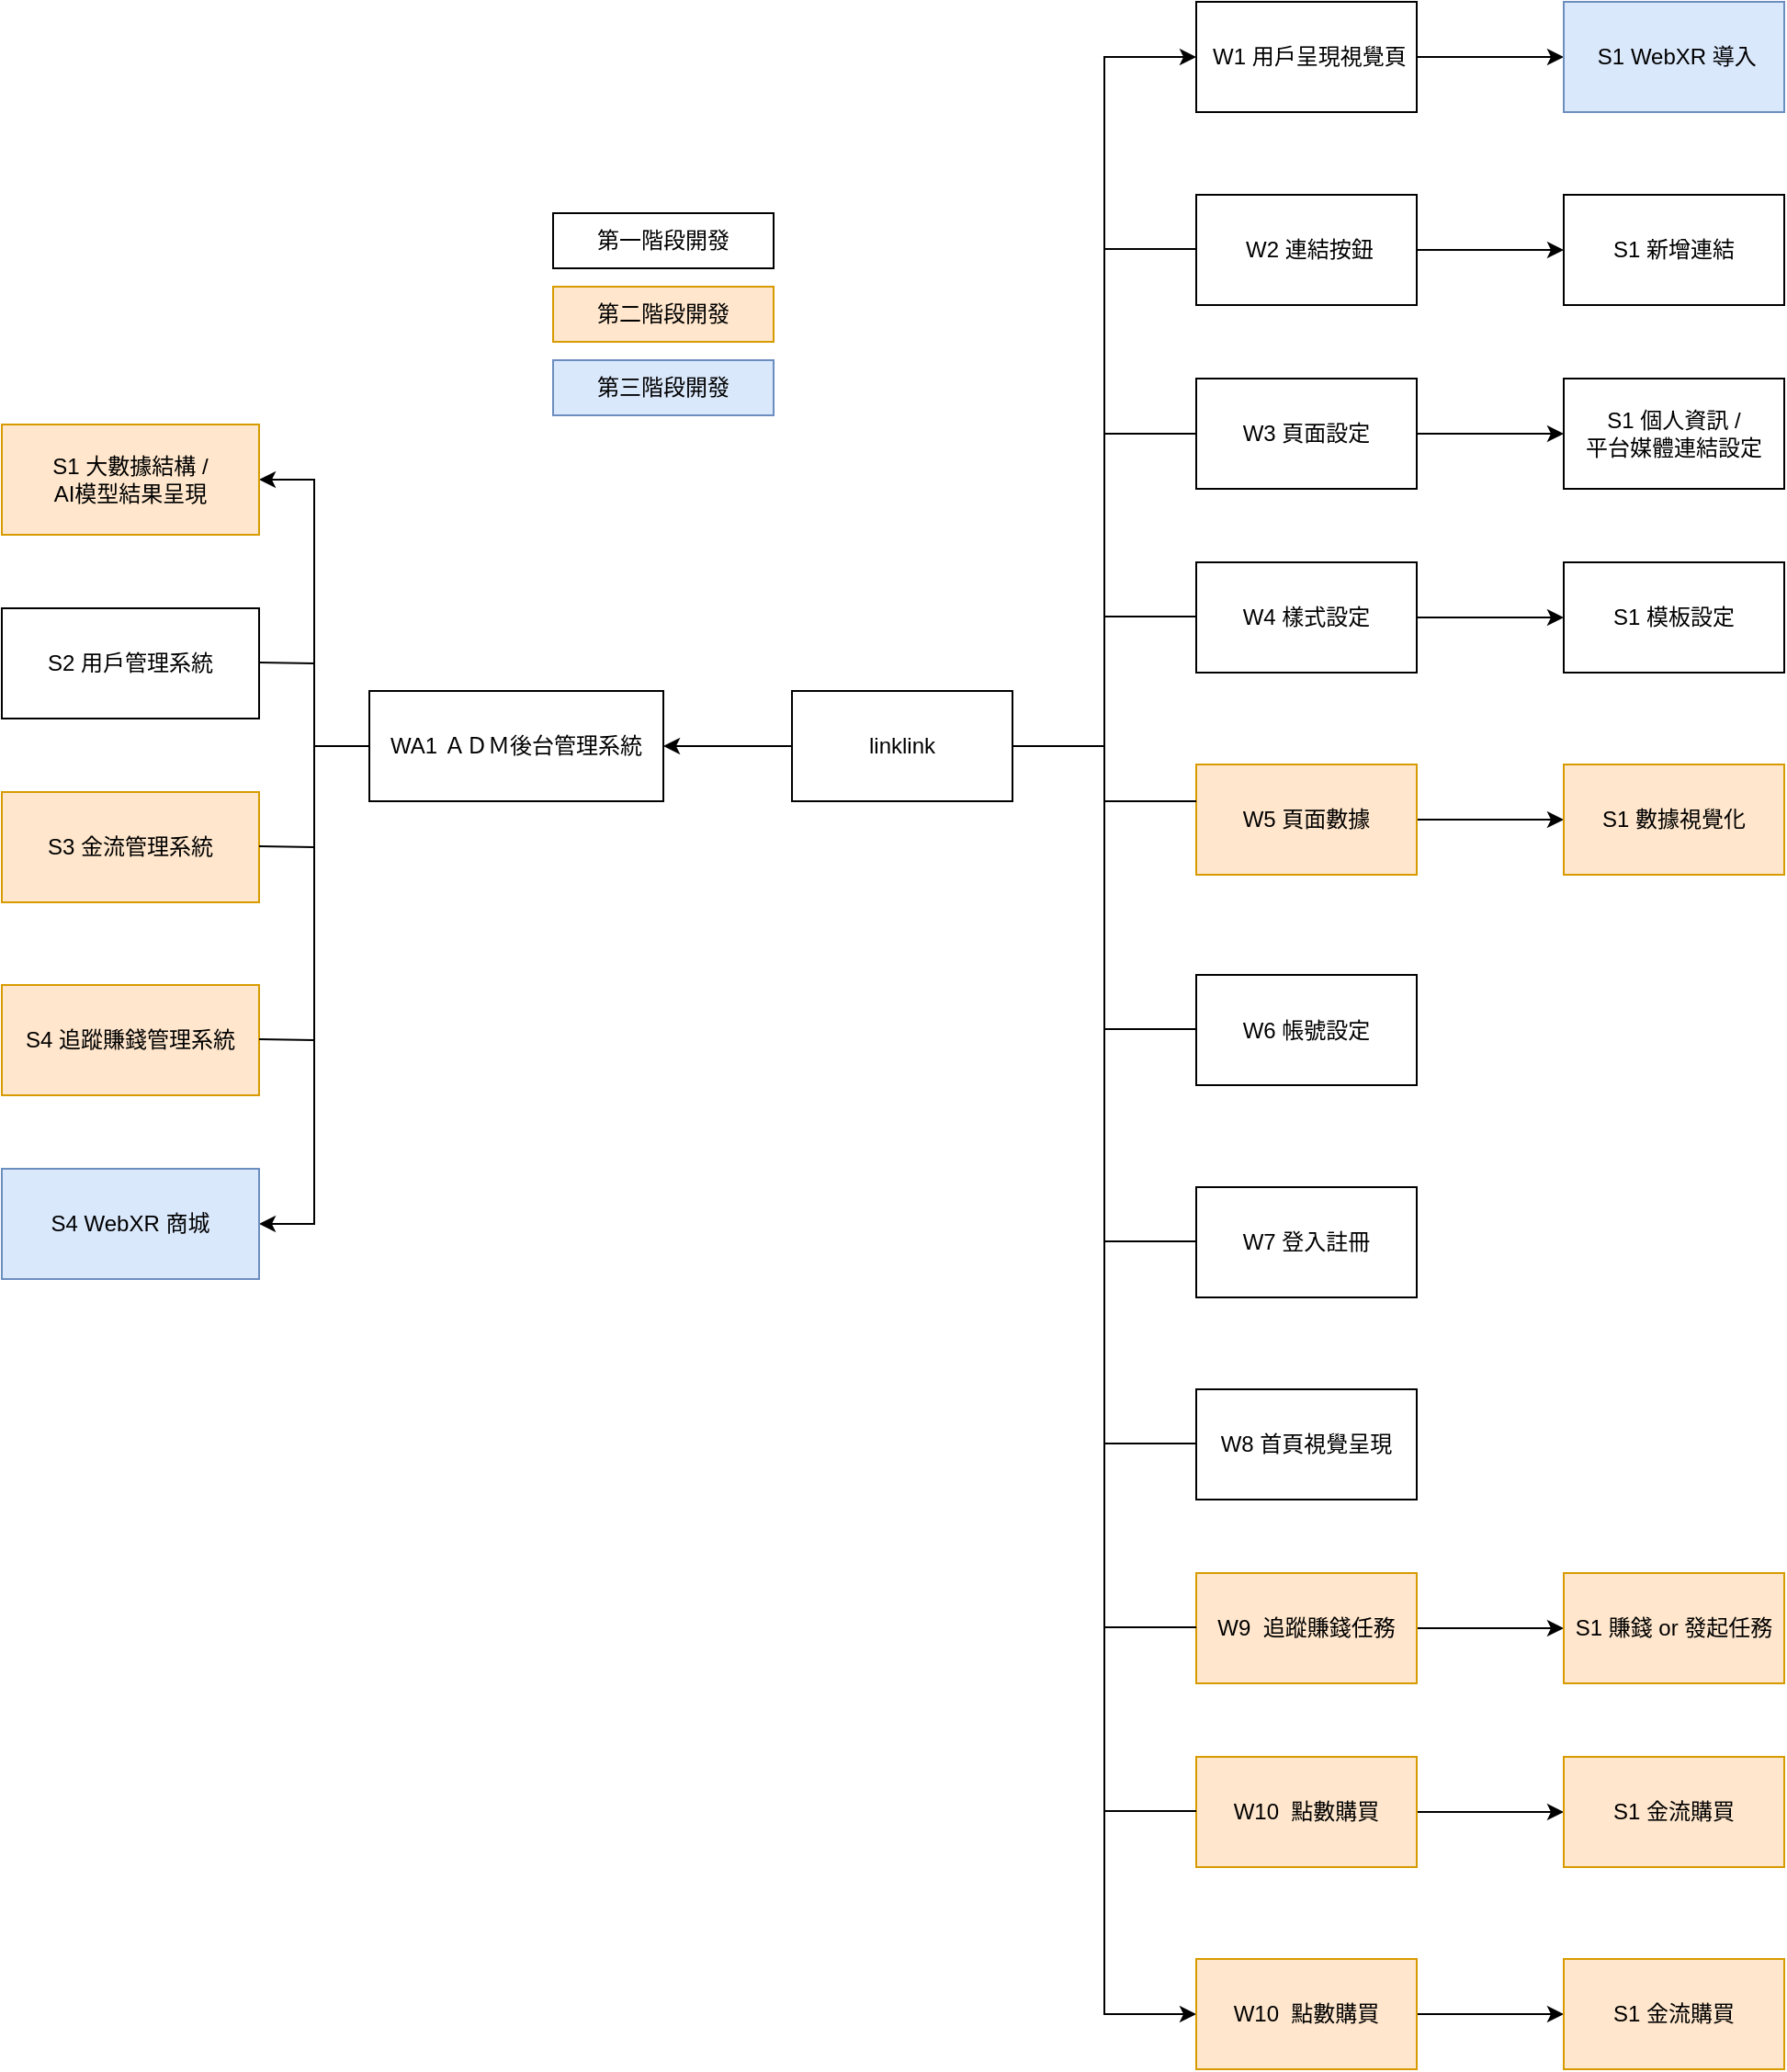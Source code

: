<mxfile version="21.7.5" type="github">
  <diagram name="第 1 页" id="4QuaWNe_hiOepeo5dMNq">
    <mxGraphModel dx="1615" dy="1959" grid="1" gridSize="10" guides="1" tooltips="1" connect="1" arrows="1" fold="1" page="1" pageScale="1" pageWidth="827" pageHeight="1169" math="0" shadow="0">
      <root>
        <mxCell id="0" />
        <mxCell id="1" parent="0" />
        <mxCell id="1_NJj8xl-dc6zlVxFNVT-1" style="edgeStyle=orthogonalEdgeStyle;rounded=0;orthogonalLoop=1;jettySize=auto;html=1;exitX=1;exitY=0.5;exitDx=0;exitDy=0;entryX=0;entryY=0.5;entryDx=0;entryDy=0;" edge="1" parent="1" source="XfGpCmavymiBI0RvdFzj-1" target="1_NJj8xl-dc6zlVxFNVT-41">
          <mxGeometry relative="1" as="geometry" />
        </mxCell>
        <mxCell id="1_NJj8xl-dc6zlVxFNVT-47" style="edgeStyle=orthogonalEdgeStyle;rounded=0;orthogonalLoop=1;jettySize=auto;html=1;exitX=0;exitY=0.5;exitDx=0;exitDy=0;entryX=1;entryY=0.5;entryDx=0;entryDy=0;" edge="1" parent="1" source="XfGpCmavymiBI0RvdFzj-1" target="XfGpCmavymiBI0RvdFzj-9">
          <mxGeometry relative="1" as="geometry" />
        </mxCell>
        <mxCell id="1_NJj8xl-dc6zlVxFNVT-58" style="edgeStyle=orthogonalEdgeStyle;rounded=0;orthogonalLoop=1;jettySize=auto;html=1;exitX=1;exitY=0.75;exitDx=0;exitDy=0;entryX=0;entryY=0.5;entryDx=0;entryDy=0;" edge="1" parent="1" source="XfGpCmavymiBI0RvdFzj-1" target="1_NJj8xl-dc6zlVxFNVT-56">
          <mxGeometry relative="1" as="geometry">
            <Array as="points">
              <mxPoint x="180" y="400" />
              <mxPoint x="230" y="400" />
              <mxPoint x="230" y="1090" />
            </Array>
          </mxGeometry>
        </mxCell>
        <mxCell id="XfGpCmavymiBI0RvdFzj-1" value="linklink" style="rounded=0;whiteSpace=wrap;html=1;" parent="1" vertex="1">
          <mxGeometry x="60" y="370" width="120" height="60" as="geometry" />
        </mxCell>
        <mxCell id="1_NJj8xl-dc6zlVxFNVT-16" style="edgeStyle=orthogonalEdgeStyle;rounded=0;orthogonalLoop=1;jettySize=auto;html=1;exitX=1;exitY=0.5;exitDx=0;exitDy=0;entryX=0;entryY=0.5;entryDx=0;entryDy=0;" edge="1" parent="1" source="XfGpCmavymiBI0RvdFzj-2" target="1_NJj8xl-dc6zlVxFNVT-11">
          <mxGeometry relative="1" as="geometry" />
        </mxCell>
        <mxCell id="XfGpCmavymiBI0RvdFzj-2" value="&amp;nbsp;W2 連結按鈕" style="rounded=0;whiteSpace=wrap;html=1;" parent="1" vertex="1">
          <mxGeometry x="280" y="100" width="120" height="60" as="geometry" />
        </mxCell>
        <mxCell id="1_NJj8xl-dc6zlVxFNVT-17" value="" style="edgeStyle=orthogonalEdgeStyle;rounded=0;orthogonalLoop=1;jettySize=auto;html=1;" edge="1" parent="1" source="XfGpCmavymiBI0RvdFzj-3" target="1_NJj8xl-dc6zlVxFNVT-12">
          <mxGeometry relative="1" as="geometry" />
        </mxCell>
        <mxCell id="XfGpCmavymiBI0RvdFzj-3" value="W3 頁面設定" style="rounded=0;whiteSpace=wrap;html=1;" parent="1" vertex="1">
          <mxGeometry x="280" y="200" width="120" height="60" as="geometry" />
        </mxCell>
        <mxCell id="1_NJj8xl-dc6zlVxFNVT-18" value="" style="edgeStyle=orthogonalEdgeStyle;rounded=0;orthogonalLoop=1;jettySize=auto;html=1;" edge="1" parent="1" source="XfGpCmavymiBI0RvdFzj-4" target="1_NJj8xl-dc6zlVxFNVT-13">
          <mxGeometry relative="1" as="geometry" />
        </mxCell>
        <mxCell id="XfGpCmavymiBI0RvdFzj-4" value="W4 樣式設定" style="rounded=0;whiteSpace=wrap;html=1;" parent="1" vertex="1">
          <mxGeometry x="280" y="300" width="120" height="60" as="geometry" />
        </mxCell>
        <mxCell id="1_NJj8xl-dc6zlVxFNVT-19" value="" style="edgeStyle=orthogonalEdgeStyle;rounded=0;orthogonalLoop=1;jettySize=auto;html=1;" edge="1" parent="1" source="XfGpCmavymiBI0RvdFzj-5" target="1_NJj8xl-dc6zlVxFNVT-14">
          <mxGeometry relative="1" as="geometry" />
        </mxCell>
        <mxCell id="XfGpCmavymiBI0RvdFzj-5" value="W5 頁面數據" style="rounded=0;whiteSpace=wrap;html=1;fillColor=#ffe6cc;strokeColor=#d79b00;" parent="1" vertex="1">
          <mxGeometry x="280" y="410" width="120" height="60" as="geometry" />
        </mxCell>
        <mxCell id="XfGpCmavymiBI0RvdFzj-6" value="W6 帳號設定" style="rounded=0;whiteSpace=wrap;html=1;" parent="1" vertex="1">
          <mxGeometry x="280" y="524.5" width="120" height="60" as="geometry" />
        </mxCell>
        <mxCell id="XfGpCmavymiBI0RvdFzj-7" value="W7 登入註冊" style="rounded=0;whiteSpace=wrap;html=1;" parent="1" vertex="1">
          <mxGeometry x="280" y="640" width="120" height="60" as="geometry" />
        </mxCell>
        <mxCell id="XfGpCmavymiBI0RvdFzj-8" value="W8 首頁視覺呈現" style="rounded=0;whiteSpace=wrap;html=1;" parent="1" vertex="1">
          <mxGeometry x="280" y="750" width="120" height="60" as="geometry" />
        </mxCell>
        <mxCell id="1_NJj8xl-dc6zlVxFNVT-50" style="edgeStyle=orthogonalEdgeStyle;rounded=0;orthogonalLoop=1;jettySize=auto;html=1;exitX=0;exitY=0.5;exitDx=0;exitDy=0;entryX=1;entryY=0.5;entryDx=0;entryDy=0;" edge="1" parent="1" source="XfGpCmavymiBI0RvdFzj-9" target="1_NJj8xl-dc6zlVxFNVT-15">
          <mxGeometry relative="1" as="geometry" />
        </mxCell>
        <mxCell id="1_NJj8xl-dc6zlVxFNVT-61" style="edgeStyle=orthogonalEdgeStyle;rounded=0;orthogonalLoop=1;jettySize=auto;html=1;exitX=0;exitY=0.75;exitDx=0;exitDy=0;entryX=1;entryY=0.5;entryDx=0;entryDy=0;" edge="1" parent="1" source="XfGpCmavymiBI0RvdFzj-9" target="1_NJj8xl-dc6zlVxFNVT-60">
          <mxGeometry relative="1" as="geometry">
            <Array as="points">
              <mxPoint x="-170" y="400" />
              <mxPoint x="-200" y="400" />
              <mxPoint x="-200" y="660" />
            </Array>
          </mxGeometry>
        </mxCell>
        <mxCell id="XfGpCmavymiBI0RvdFzj-9" value="WA1 ＡＤＭ後台管理系統" style="rounded=0;whiteSpace=wrap;html=1;" parent="1" vertex="1">
          <mxGeometry x="-170" y="370" width="160" height="60" as="geometry" />
        </mxCell>
        <mxCell id="1_NJj8xl-dc6zlVxFNVT-4" value="" style="endArrow=none;html=1;rounded=0;" edge="1" parent="1">
          <mxGeometry width="50" height="50" relative="1" as="geometry">
            <mxPoint x="230" y="230" as="sourcePoint" />
            <mxPoint x="280" y="230" as="targetPoint" />
          </mxGeometry>
        </mxCell>
        <mxCell id="1_NJj8xl-dc6zlVxFNVT-5" value="" style="endArrow=none;html=1;rounded=0;" edge="1" parent="1">
          <mxGeometry width="50" height="50" relative="1" as="geometry">
            <mxPoint x="230" y="329.5" as="sourcePoint" />
            <mxPoint x="280" y="329.5" as="targetPoint" />
          </mxGeometry>
        </mxCell>
        <mxCell id="1_NJj8xl-dc6zlVxFNVT-6" value="" style="endArrow=none;html=1;rounded=0;" edge="1" parent="1">
          <mxGeometry width="50" height="50" relative="1" as="geometry">
            <mxPoint x="230" y="430" as="sourcePoint" />
            <mxPoint x="280" y="430" as="targetPoint" />
          </mxGeometry>
        </mxCell>
        <mxCell id="1_NJj8xl-dc6zlVxFNVT-7" value="" style="endArrow=none;html=1;rounded=0;" edge="1" parent="1">
          <mxGeometry width="50" height="50" relative="1" as="geometry">
            <mxPoint x="230" y="554" as="sourcePoint" />
            <mxPoint x="280" y="554" as="targetPoint" />
          </mxGeometry>
        </mxCell>
        <mxCell id="1_NJj8xl-dc6zlVxFNVT-9" value="" style="endArrow=none;html=1;rounded=0;" edge="1" parent="1">
          <mxGeometry width="50" height="50" relative="1" as="geometry">
            <mxPoint x="230" y="669.5" as="sourcePoint" />
            <mxPoint x="280" y="669.5" as="targetPoint" />
          </mxGeometry>
        </mxCell>
        <mxCell id="1_NJj8xl-dc6zlVxFNVT-10" value="" style="endArrow=none;html=1;rounded=0;" edge="1" parent="1">
          <mxGeometry width="50" height="50" relative="1" as="geometry">
            <mxPoint x="230" y="779.5" as="sourcePoint" />
            <mxPoint x="280" y="779.5" as="targetPoint" />
          </mxGeometry>
        </mxCell>
        <mxCell id="1_NJj8xl-dc6zlVxFNVT-11" value="S1 新增連結" style="rounded=0;whiteSpace=wrap;html=1;" vertex="1" parent="1">
          <mxGeometry x="480" y="100" width="120" height="60" as="geometry" />
        </mxCell>
        <mxCell id="1_NJj8xl-dc6zlVxFNVT-12" value="S1 個人資訊 / &lt;br&gt;平台媒體連結設定" style="rounded=0;whiteSpace=wrap;html=1;" vertex="1" parent="1">
          <mxGeometry x="480" y="200" width="120" height="60" as="geometry" />
        </mxCell>
        <mxCell id="1_NJj8xl-dc6zlVxFNVT-13" value="S1 模板設定" style="rounded=0;whiteSpace=wrap;html=1;" vertex="1" parent="1">
          <mxGeometry x="480" y="300" width="120" height="60" as="geometry" />
        </mxCell>
        <mxCell id="1_NJj8xl-dc6zlVxFNVT-14" value="S1 數據視覺化" style="rounded=0;whiteSpace=wrap;html=1;fillColor=#ffe6cc;strokeColor=#d79b00;" vertex="1" parent="1">
          <mxGeometry x="480" y="410" width="120" height="60" as="geometry" />
        </mxCell>
        <mxCell id="1_NJj8xl-dc6zlVxFNVT-15" value="S1 大數據結構 /&lt;br&gt;AI模型結果呈現" style="rounded=0;whiteSpace=wrap;html=1;fillColor=#ffe6cc;strokeColor=#d79b00;" vertex="1" parent="1">
          <mxGeometry x="-370" y="225" width="140" height="60" as="geometry" />
        </mxCell>
        <mxCell id="1_NJj8xl-dc6zlVxFNVT-23" value="S2 用戶管理系統" style="rounded=0;whiteSpace=wrap;html=1;" vertex="1" parent="1">
          <mxGeometry x="-370" y="325" width="140" height="60" as="geometry" />
        </mxCell>
        <mxCell id="1_NJj8xl-dc6zlVxFNVT-30" value="" style="edgeStyle=orthogonalEdgeStyle;rounded=0;orthogonalLoop=1;jettySize=auto;html=1;" edge="1" parent="1" source="1_NJj8xl-dc6zlVxFNVT-25" target="1_NJj8xl-dc6zlVxFNVT-29">
          <mxGeometry relative="1" as="geometry" />
        </mxCell>
        <mxCell id="1_NJj8xl-dc6zlVxFNVT-25" value="W9&amp;nbsp; 追蹤賺錢任務" style="rounded=0;whiteSpace=wrap;html=1;fillColor=#ffe6cc;strokeColor=#d79b00;" vertex="1" parent="1">
          <mxGeometry x="280" y="850" width="120" height="60" as="geometry" />
        </mxCell>
        <mxCell id="1_NJj8xl-dc6zlVxFNVT-26" value="" style="endArrow=none;html=1;rounded=0;" edge="1" parent="1">
          <mxGeometry width="50" height="50" relative="1" as="geometry">
            <mxPoint x="230" y="879.5" as="sourcePoint" />
            <mxPoint x="280" y="879.5" as="targetPoint" />
          </mxGeometry>
        </mxCell>
        <mxCell id="1_NJj8xl-dc6zlVxFNVT-32" value="" style="edgeStyle=orthogonalEdgeStyle;rounded=0;orthogonalLoop=1;jettySize=auto;html=1;" edge="1" parent="1" source="1_NJj8xl-dc6zlVxFNVT-27" target="1_NJj8xl-dc6zlVxFNVT-31">
          <mxGeometry relative="1" as="geometry" />
        </mxCell>
        <mxCell id="1_NJj8xl-dc6zlVxFNVT-27" value="W10&amp;nbsp; 點數購買" style="rounded=0;whiteSpace=wrap;html=1;fillColor=#ffe6cc;strokeColor=#d79b00;" vertex="1" parent="1">
          <mxGeometry x="280" y="950" width="120" height="60" as="geometry" />
        </mxCell>
        <mxCell id="1_NJj8xl-dc6zlVxFNVT-29" value="S1 賺錢 or 發起任務" style="rounded=0;whiteSpace=wrap;html=1;fillColor=#ffe6cc;strokeColor=#d79b00;" vertex="1" parent="1">
          <mxGeometry x="480" y="850" width="120" height="60" as="geometry" />
        </mxCell>
        <mxCell id="1_NJj8xl-dc6zlVxFNVT-31" value="S1 金流購買" style="rounded=0;whiteSpace=wrap;html=1;fillColor=#ffe6cc;strokeColor=#d79b00;" vertex="1" parent="1">
          <mxGeometry x="480" y="950" width="120" height="60" as="geometry" />
        </mxCell>
        <mxCell id="1_NJj8xl-dc6zlVxFNVT-34" value="S3 金流管理系統" style="rounded=0;whiteSpace=wrap;html=1;fillColor=#ffe6cc;strokeColor=#d79b00;" vertex="1" parent="1">
          <mxGeometry x="-370" y="425" width="140" height="60" as="geometry" />
        </mxCell>
        <mxCell id="1_NJj8xl-dc6zlVxFNVT-35" value="S4 追蹤賺錢管理系統" style="rounded=0;whiteSpace=wrap;html=1;fillColor=#ffe6cc;strokeColor=#d79b00;" vertex="1" parent="1">
          <mxGeometry x="-370" y="530" width="140" height="60" as="geometry" />
        </mxCell>
        <mxCell id="1_NJj8xl-dc6zlVxFNVT-38" value="第一階段開發" style="rounded=0;whiteSpace=wrap;html=1;" vertex="1" parent="1">
          <mxGeometry x="-70" y="110" width="120" height="30" as="geometry" />
        </mxCell>
        <mxCell id="1_NJj8xl-dc6zlVxFNVT-39" value="第二階段開發" style="rounded=0;whiteSpace=wrap;html=1;fillColor=#ffe6cc;strokeColor=#d79b00;" vertex="1" parent="1">
          <mxGeometry x="-70" y="150" width="120" height="30" as="geometry" />
        </mxCell>
        <mxCell id="1_NJj8xl-dc6zlVxFNVT-40" value="第三階段開發" style="rounded=0;whiteSpace=wrap;html=1;fillColor=#dae8fc;strokeColor=#6c8ebf;" vertex="1" parent="1">
          <mxGeometry x="-70" y="190" width="120" height="30" as="geometry" />
        </mxCell>
        <mxCell id="1_NJj8xl-dc6zlVxFNVT-45" value="" style="edgeStyle=orthogonalEdgeStyle;rounded=0;orthogonalLoop=1;jettySize=auto;html=1;" edge="1" parent="1" source="1_NJj8xl-dc6zlVxFNVT-41" target="1_NJj8xl-dc6zlVxFNVT-44">
          <mxGeometry relative="1" as="geometry" />
        </mxCell>
        <mxCell id="1_NJj8xl-dc6zlVxFNVT-41" value="&amp;nbsp;W1 用戶呈現視覺頁" style="rounded=0;whiteSpace=wrap;html=1;" vertex="1" parent="1">
          <mxGeometry x="280" y="-5" width="120" height="60" as="geometry" />
        </mxCell>
        <mxCell id="1_NJj8xl-dc6zlVxFNVT-43" value="" style="endArrow=none;html=1;rounded=0;" edge="1" parent="1">
          <mxGeometry width="50" height="50" relative="1" as="geometry">
            <mxPoint x="230" y="129.5" as="sourcePoint" />
            <mxPoint x="280" y="129.5" as="targetPoint" />
          </mxGeometry>
        </mxCell>
        <mxCell id="1_NJj8xl-dc6zlVxFNVT-44" value="&amp;nbsp;S1 WebXR 導入" style="rounded=0;whiteSpace=wrap;html=1;fillColor=#dae8fc;strokeColor=#6c8ebf;" vertex="1" parent="1">
          <mxGeometry x="480" y="-5" width="120" height="60" as="geometry" />
        </mxCell>
        <mxCell id="1_NJj8xl-dc6zlVxFNVT-55" value="" style="edgeStyle=orthogonalEdgeStyle;rounded=0;orthogonalLoop=1;jettySize=auto;html=1;" edge="1" parent="1" source="1_NJj8xl-dc6zlVxFNVT-56" target="1_NJj8xl-dc6zlVxFNVT-57">
          <mxGeometry relative="1" as="geometry" />
        </mxCell>
        <mxCell id="1_NJj8xl-dc6zlVxFNVT-56" value="W10&amp;nbsp; 點數購買" style="rounded=0;whiteSpace=wrap;html=1;fillColor=#ffe6cc;strokeColor=#d79b00;" vertex="1" parent="1">
          <mxGeometry x="280" y="1060" width="120" height="60" as="geometry" />
        </mxCell>
        <mxCell id="1_NJj8xl-dc6zlVxFNVT-57" value="S1 金流購買" style="rounded=0;whiteSpace=wrap;html=1;fillColor=#ffe6cc;strokeColor=#d79b00;" vertex="1" parent="1">
          <mxGeometry x="480" y="1060" width="120" height="60" as="geometry" />
        </mxCell>
        <mxCell id="1_NJj8xl-dc6zlVxFNVT-59" value="" style="endArrow=none;html=1;rounded=0;" edge="1" parent="1">
          <mxGeometry width="50" height="50" relative="1" as="geometry">
            <mxPoint x="230" y="979.5" as="sourcePoint" />
            <mxPoint x="280" y="979.5" as="targetPoint" />
          </mxGeometry>
        </mxCell>
        <mxCell id="1_NJj8xl-dc6zlVxFNVT-60" value="S4 WebXR 商城" style="rounded=0;whiteSpace=wrap;html=1;fillColor=#dae8fc;strokeColor=#6c8ebf;" vertex="1" parent="1">
          <mxGeometry x="-370" y="630" width="140" height="60" as="geometry" />
        </mxCell>
        <mxCell id="1_NJj8xl-dc6zlVxFNVT-62" value="" style="endArrow=none;html=1;rounded=0;" edge="1" parent="1">
          <mxGeometry width="50" height="50" relative="1" as="geometry">
            <mxPoint x="-230" y="354.5" as="sourcePoint" />
            <mxPoint x="-200" y="355" as="targetPoint" />
          </mxGeometry>
        </mxCell>
        <mxCell id="1_NJj8xl-dc6zlVxFNVT-63" value="" style="endArrow=none;html=1;rounded=0;" edge="1" parent="1">
          <mxGeometry width="50" height="50" relative="1" as="geometry">
            <mxPoint x="-230" y="454.5" as="sourcePoint" />
            <mxPoint x="-200" y="455" as="targetPoint" />
          </mxGeometry>
        </mxCell>
        <mxCell id="1_NJj8xl-dc6zlVxFNVT-64" value="" style="endArrow=none;html=1;rounded=0;" edge="1" parent="1">
          <mxGeometry width="50" height="50" relative="1" as="geometry">
            <mxPoint x="-230" y="559.5" as="sourcePoint" />
            <mxPoint x="-200" y="560" as="targetPoint" />
          </mxGeometry>
        </mxCell>
      </root>
    </mxGraphModel>
  </diagram>
</mxfile>
